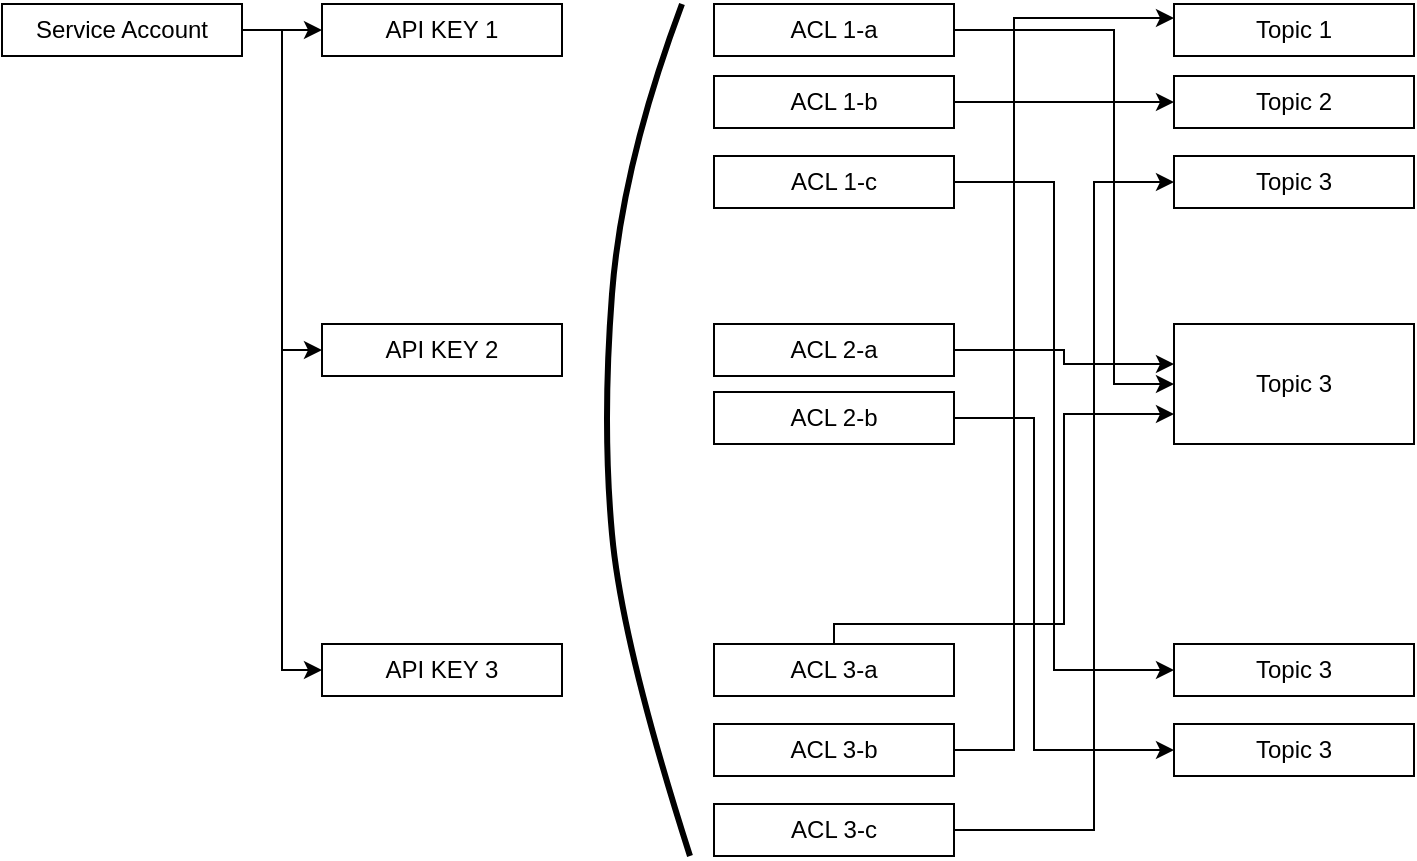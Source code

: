<mxfile version="21.1.4" type="github">
  <diagram name="Page-1" id="cidBPuvZtP5vSum8kRG6">
    <mxGraphModel dx="1050" dy="549" grid="1" gridSize="10" guides="1" tooltips="1" connect="1" arrows="1" fold="1" page="1" pageScale="1" pageWidth="827" pageHeight="1169" math="0" shadow="0">
      <root>
        <mxCell id="0" />
        <mxCell id="1" parent="0" />
        <mxCell id="PbUXNhftqZYpVeS4mDfy-1" style="edgeStyle=orthogonalEdgeStyle;rounded=0;orthogonalLoop=1;jettySize=auto;html=1;" edge="1" parent="1" source="PbUXNhftqZYpVeS4mDfy-4" target="PbUXNhftqZYpVeS4mDfy-8">
          <mxGeometry relative="1" as="geometry" />
        </mxCell>
        <mxCell id="PbUXNhftqZYpVeS4mDfy-2" style="edgeStyle=orthogonalEdgeStyle;rounded=0;orthogonalLoop=1;jettySize=auto;html=1;entryX=0;entryY=0.5;entryDx=0;entryDy=0;" edge="1" parent="1" source="PbUXNhftqZYpVeS4mDfy-4" target="PbUXNhftqZYpVeS4mDfy-9">
          <mxGeometry relative="1" as="geometry" />
        </mxCell>
        <mxCell id="PbUXNhftqZYpVeS4mDfy-3" style="edgeStyle=orthogonalEdgeStyle;rounded=0;orthogonalLoop=1;jettySize=auto;html=1;entryX=0;entryY=0.5;entryDx=0;entryDy=0;" edge="1" parent="1" source="PbUXNhftqZYpVeS4mDfy-4" target="PbUXNhftqZYpVeS4mDfy-10">
          <mxGeometry relative="1" as="geometry" />
        </mxCell>
        <mxCell id="PbUXNhftqZYpVeS4mDfy-4" value="Service Account" style="rounded=0;whiteSpace=wrap;html=1;" vertex="1" parent="1">
          <mxGeometry x="50" y="120" width="120" height="26" as="geometry" />
        </mxCell>
        <mxCell id="PbUXNhftqZYpVeS4mDfy-5" value="Topic 1" style="rounded=0;whiteSpace=wrap;html=1;" vertex="1" parent="1">
          <mxGeometry x="636" y="120" width="120" height="26" as="geometry" />
        </mxCell>
        <mxCell id="PbUXNhftqZYpVeS4mDfy-6" value="Topic 2" style="rounded=0;whiteSpace=wrap;html=1;" vertex="1" parent="1">
          <mxGeometry x="636" y="156" width="120" height="26" as="geometry" />
        </mxCell>
        <mxCell id="PbUXNhftqZYpVeS4mDfy-7" value="Topic 3" style="rounded=0;whiteSpace=wrap;html=1;" vertex="1" parent="1">
          <mxGeometry x="636" y="280" width="120" height="60" as="geometry" />
        </mxCell>
        <mxCell id="PbUXNhftqZYpVeS4mDfy-8" value="API KEY 1" style="rounded=0;whiteSpace=wrap;html=1;" vertex="1" parent="1">
          <mxGeometry x="210" y="120" width="120" height="26" as="geometry" />
        </mxCell>
        <mxCell id="PbUXNhftqZYpVeS4mDfy-9" value="API KEY 2" style="rounded=0;whiteSpace=wrap;html=1;" vertex="1" parent="1">
          <mxGeometry x="210" y="280" width="120" height="26" as="geometry" />
        </mxCell>
        <mxCell id="PbUXNhftqZYpVeS4mDfy-10" value="API KEY 3" style="rounded=0;whiteSpace=wrap;html=1;" vertex="1" parent="1">
          <mxGeometry x="210" y="440" width="120" height="26" as="geometry" />
        </mxCell>
        <mxCell id="PbUXNhftqZYpVeS4mDfy-11" style="edgeStyle=orthogonalEdgeStyle;rounded=0;orthogonalLoop=1;jettySize=auto;html=1;entryX=0;entryY=0.5;entryDx=0;entryDy=0;" edge="1" parent="1" source="PbUXNhftqZYpVeS4mDfy-12" target="PbUXNhftqZYpVeS4mDfy-7">
          <mxGeometry relative="1" as="geometry">
            <Array as="points">
              <mxPoint x="606" y="133" />
              <mxPoint x="606" y="310" />
            </Array>
          </mxGeometry>
        </mxCell>
        <mxCell id="PbUXNhftqZYpVeS4mDfy-12" value="ACL 1-a" style="rounded=0;whiteSpace=wrap;html=1;" vertex="1" parent="1">
          <mxGeometry x="406" y="120" width="120" height="26" as="geometry" />
        </mxCell>
        <mxCell id="PbUXNhftqZYpVeS4mDfy-13" style="edgeStyle=orthogonalEdgeStyle;rounded=0;orthogonalLoop=1;jettySize=auto;html=1;entryX=0;entryY=0.5;entryDx=0;entryDy=0;" edge="1" parent="1" source="PbUXNhftqZYpVeS4mDfy-14" target="PbUXNhftqZYpVeS4mDfy-6">
          <mxGeometry relative="1" as="geometry" />
        </mxCell>
        <mxCell id="PbUXNhftqZYpVeS4mDfy-14" value="ACL 1-b" style="rounded=0;whiteSpace=wrap;html=1;" vertex="1" parent="1">
          <mxGeometry x="406" y="156" width="120" height="26" as="geometry" />
        </mxCell>
        <mxCell id="PbUXNhftqZYpVeS4mDfy-15" style="edgeStyle=orthogonalEdgeStyle;rounded=0;orthogonalLoop=1;jettySize=auto;html=1;entryX=0;entryY=0.5;entryDx=0;entryDy=0;" edge="1" parent="1" source="PbUXNhftqZYpVeS4mDfy-16" target="PbUXNhftqZYpVeS4mDfy-28">
          <mxGeometry relative="1" as="geometry">
            <Array as="points">
              <mxPoint x="576" y="209" />
              <mxPoint x="576" y="453" />
            </Array>
          </mxGeometry>
        </mxCell>
        <mxCell id="PbUXNhftqZYpVeS4mDfy-16" value="ACL 1-c" style="rounded=0;whiteSpace=wrap;html=1;" vertex="1" parent="1">
          <mxGeometry x="406" y="196" width="120" height="26" as="geometry" />
        </mxCell>
        <mxCell id="PbUXNhftqZYpVeS4mDfy-17" style="edgeStyle=orthogonalEdgeStyle;rounded=0;orthogonalLoop=1;jettySize=auto;html=1;" edge="1" parent="1" source="PbUXNhftqZYpVeS4mDfy-18" target="PbUXNhftqZYpVeS4mDfy-7">
          <mxGeometry relative="1" as="geometry">
            <Array as="points">
              <mxPoint x="581" y="293" />
              <mxPoint x="581" y="300" />
            </Array>
          </mxGeometry>
        </mxCell>
        <mxCell id="PbUXNhftqZYpVeS4mDfy-18" value="ACL 2-a" style="rounded=0;whiteSpace=wrap;html=1;" vertex="1" parent="1">
          <mxGeometry x="406" y="280" width="120" height="26" as="geometry" />
        </mxCell>
        <mxCell id="PbUXNhftqZYpVeS4mDfy-19" style="edgeStyle=orthogonalEdgeStyle;rounded=0;orthogonalLoop=1;jettySize=auto;html=1;entryX=0;entryY=0.5;entryDx=0;entryDy=0;" edge="1" parent="1" source="PbUXNhftqZYpVeS4mDfy-20" target="PbUXNhftqZYpVeS4mDfy-29">
          <mxGeometry relative="1" as="geometry">
            <Array as="points">
              <mxPoint x="566" y="327" />
              <mxPoint x="566" y="493" />
            </Array>
          </mxGeometry>
        </mxCell>
        <mxCell id="PbUXNhftqZYpVeS4mDfy-20" value="ACL 2-b" style="rounded=0;whiteSpace=wrap;html=1;" vertex="1" parent="1">
          <mxGeometry x="406" y="314" width="120" height="26" as="geometry" />
        </mxCell>
        <mxCell id="PbUXNhftqZYpVeS4mDfy-21" style="edgeStyle=orthogonalEdgeStyle;rounded=0;orthogonalLoop=1;jettySize=auto;html=1;entryX=0;entryY=0.75;entryDx=0;entryDy=0;" edge="1" parent="1" source="PbUXNhftqZYpVeS4mDfy-22" target="PbUXNhftqZYpVeS4mDfy-7">
          <mxGeometry relative="1" as="geometry">
            <Array as="points">
              <mxPoint x="466" y="430" />
              <mxPoint x="581" y="430" />
              <mxPoint x="581" y="325" />
            </Array>
          </mxGeometry>
        </mxCell>
        <mxCell id="PbUXNhftqZYpVeS4mDfy-22" value="ACL 3-a" style="rounded=0;whiteSpace=wrap;html=1;" vertex="1" parent="1">
          <mxGeometry x="406" y="440" width="120" height="26" as="geometry" />
        </mxCell>
        <mxCell id="PbUXNhftqZYpVeS4mDfy-23" style="edgeStyle=orthogonalEdgeStyle;rounded=0;orthogonalLoop=1;jettySize=auto;html=1;entryX=0;entryY=0.25;entryDx=0;entryDy=0;" edge="1" parent="1" source="PbUXNhftqZYpVeS4mDfy-24" target="PbUXNhftqZYpVeS4mDfy-5">
          <mxGeometry relative="1" as="geometry">
            <mxPoint x="626" y="130" as="targetPoint" />
            <Array as="points">
              <mxPoint x="556" y="493" />
              <mxPoint x="556" y="127" />
              <mxPoint x="636" y="127" />
            </Array>
          </mxGeometry>
        </mxCell>
        <mxCell id="PbUXNhftqZYpVeS4mDfy-24" value="ACL 3-b" style="rounded=0;whiteSpace=wrap;html=1;" vertex="1" parent="1">
          <mxGeometry x="406" y="480" width="120" height="26" as="geometry" />
        </mxCell>
        <mxCell id="PbUXNhftqZYpVeS4mDfy-25" style="edgeStyle=orthogonalEdgeStyle;rounded=0;orthogonalLoop=1;jettySize=auto;html=1;entryX=0;entryY=0.5;entryDx=0;entryDy=0;" edge="1" parent="1" source="PbUXNhftqZYpVeS4mDfy-26" target="PbUXNhftqZYpVeS4mDfy-27">
          <mxGeometry relative="1" as="geometry">
            <Array as="points">
              <mxPoint x="596" y="533" />
              <mxPoint x="596" y="209" />
            </Array>
          </mxGeometry>
        </mxCell>
        <mxCell id="PbUXNhftqZYpVeS4mDfy-26" value="ACL 3-c" style="rounded=0;whiteSpace=wrap;html=1;" vertex="1" parent="1">
          <mxGeometry x="406" y="520" width="120" height="26" as="geometry" />
        </mxCell>
        <mxCell id="PbUXNhftqZYpVeS4mDfy-27" value="Topic 3" style="rounded=0;whiteSpace=wrap;html=1;" vertex="1" parent="1">
          <mxGeometry x="636" y="196" width="120" height="26" as="geometry" />
        </mxCell>
        <mxCell id="PbUXNhftqZYpVeS4mDfy-28" value="Topic 3" style="rounded=0;whiteSpace=wrap;html=1;" vertex="1" parent="1">
          <mxGeometry x="636" y="440" width="120" height="26" as="geometry" />
        </mxCell>
        <mxCell id="PbUXNhftqZYpVeS4mDfy-29" value="Topic 3" style="rounded=0;whiteSpace=wrap;html=1;" vertex="1" parent="1">
          <mxGeometry x="636" y="480" width="120" height="26" as="geometry" />
        </mxCell>
        <mxCell id="PbUXNhftqZYpVeS4mDfy-30" value="" style="curved=1;endArrow=none;html=1;rounded=0;strokeColor=#000000;strokeWidth=3;endFill=0;" edge="1" parent="1">
          <mxGeometry width="50" height="50" relative="1" as="geometry">
            <mxPoint x="394" y="546" as="sourcePoint" />
            <mxPoint x="390" y="120" as="targetPoint" />
            <Array as="points">
              <mxPoint x="360" y="440" />
              <mxPoint x="350" y="330" />
              <mxPoint x="360" y="200" />
            </Array>
          </mxGeometry>
        </mxCell>
      </root>
    </mxGraphModel>
  </diagram>
</mxfile>
